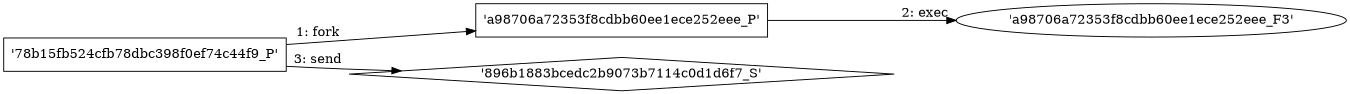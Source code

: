 digraph "D:\Learning\Paper\apt\基于CTI的攻击预警\Dataset\攻击图\ASGfromALLCTI\Vulnerability Spotlight Vulnerabilities in Lantronix PremierWave 2050 could lead to code execution, file deletion.dot" {
rankdir="LR"
size="9"
fixedsize="false"
splines="true"
nodesep=0.3
ranksep=0
fontsize=10
overlap="scalexy"
engine= "neato"
	"'78b15fb524cfb78dbc398f0ef74c44f9_P'" [node_type=Process shape=box]
	"'a98706a72353f8cdbb60ee1ece252eee_P'" [node_type=Process shape=box]
	"'78b15fb524cfb78dbc398f0ef74c44f9_P'" -> "'a98706a72353f8cdbb60ee1ece252eee_P'" [label="1: fork"]
	"'a98706a72353f8cdbb60ee1ece252eee_P'" [node_type=Process shape=box]
	"'a98706a72353f8cdbb60ee1ece252eee_F3'" [node_type=File shape=ellipse]
	"'a98706a72353f8cdbb60ee1ece252eee_P'" -> "'a98706a72353f8cdbb60ee1ece252eee_F3'" [label="2: exec"]
	"'896b1883bcedc2b9073b7114c0d1d6f7_S'" [node_type=Socket shape=diamond]
	"'78b15fb524cfb78dbc398f0ef74c44f9_P'" [node_type=Process shape=box]
	"'78b15fb524cfb78dbc398f0ef74c44f9_P'" -> "'896b1883bcedc2b9073b7114c0d1d6f7_S'" [label="3: send"]
}
